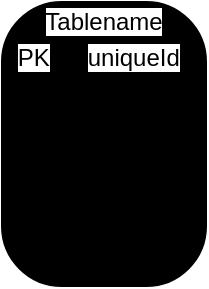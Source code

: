 <mxfile version="26.0.2">
  <diagram name="Page-1" id="efa7a0a1-bf9b-a30e-e6df-94a7791c09e9">
    <mxGraphModel dx="429" dy="295" grid="1" gridSize="10" guides="1" tooltips="1" connect="1" arrows="1" fold="1" page="1" pageScale="1" pageWidth="826" pageHeight="1169" background="none" math="0" shadow="0">
      <root>
        <mxCell id="0" />
        <mxCell id="1" parent="0" />
        <mxCell id="BFDw-O433984VzKu3w-G-214" value="&lt;div style=&quot;box-sizing: border-box; width: 100%; background-image: initial; background-position: initial; background-size: initial; background-repeat: initial; background-attachment: initial; background-origin: initial; background-clip: initial; padding: 2px;&quot;&gt;&lt;font style=&quot;color: light-dark(rgb(0, 0, 0), rgb(0, 0, 204)); background-color: light-dark(rgb(255, 255, 255), rgb(195, 171, 208));&quot;&gt;Tablename&lt;/font&gt;&lt;/div&gt;&lt;table style=&quot;width:100%;font-size:1em;&quot; cellpadding=&quot;2&quot; cellspacing=&quot;0&quot;&gt;&lt;tbody&gt;&lt;tr&gt;&lt;td&gt;&lt;span style=&quot;background-color: light-dark(rgb(255, 255, 255), rgb(234, 107, 102));&quot;&gt;&lt;font style=&quot;color: light-dark(rgb(0, 0, 0), rgb(51, 0, 102));&quot;&gt;PK&lt;/font&gt;&lt;/span&gt;&lt;/td&gt;&lt;td&gt;&lt;font style=&quot;color: light-dark(rgb(0, 0, 0), rgb(234, 107, 102)); background-color: light-dark(#ffffff, var(--ge-dark-color, #121212));&quot;&gt;uniqueId&lt;/font&gt;&lt;/td&gt;&lt;/tr&gt;&lt;tr&gt;&lt;td&gt;FK1&lt;/td&gt;&lt;td&gt;foreignKey&lt;/td&gt;&lt;/tr&gt;&lt;tr&gt;&lt;td&gt;&lt;/td&gt;&lt;td&gt;fieldname&lt;/td&gt;&lt;/tr&gt;&lt;/tbody&gt;&lt;/table&gt;" style="verticalAlign=top;align=center;overflow=fill;html=1;whiteSpace=wrap;strokeWidth=3;rounded=1;glass=0;shadow=0;fillStyle=auto;fillColor=light-dark(#d5e8d4, #5866ad);gradientColor=light-dark(#97D077,#FF0080);strokeColor=light-dark(#000000,#009900);gradientDirection=north;arcSize=29;" vertex="1" parent="1">
          <mxGeometry x="60" y="150" width="100" height="140" as="geometry" />
        </mxCell>
      </root>
    </mxGraphModel>
  </diagram>
</mxfile>

